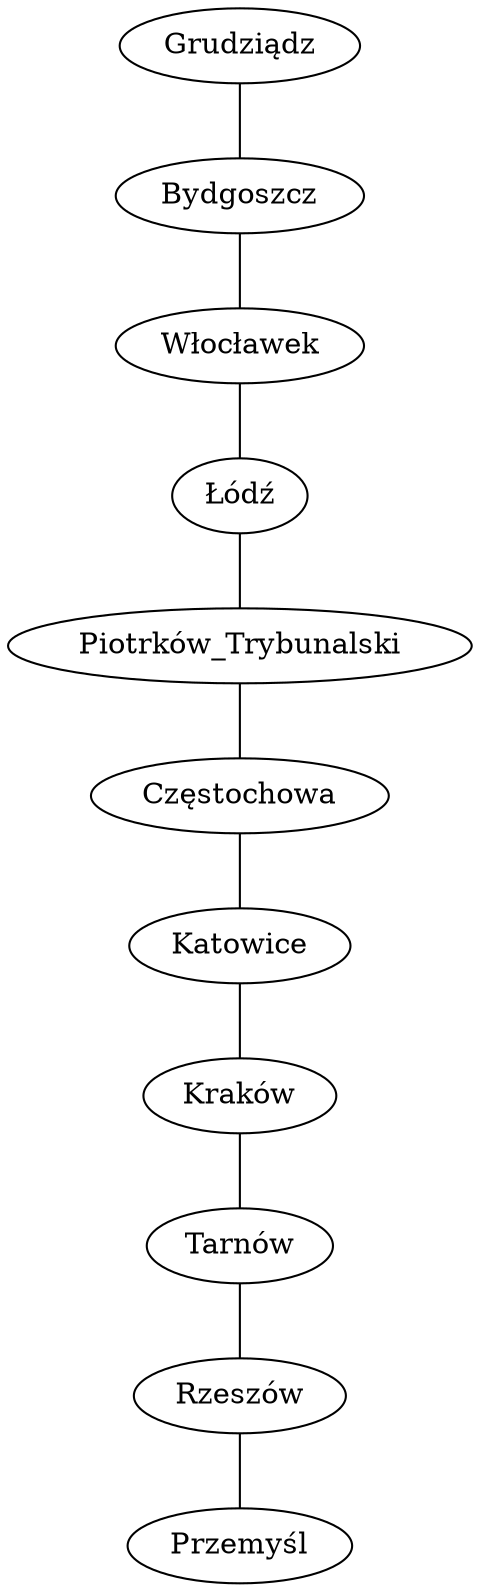 graph G {
Grudziądz [pos="53.49,18.75!"];
Grudziądz--Bydgoszcz;
Bydgoszcz[pos="53.12,18.01!"];
Bydgoszcz--Włocławek;
Włocławek[pos="52.66,19.06!"];
Włocławek--Łódź;
Łódź[pos="51.77,19.46!"];
Łódź--Piotrków_Trybunalski;
Piotrków_Trybunalski[pos="51.41,19.7!"];
Piotrków_Trybunalski--Częstochowa;
Częstochowa[pos="50.81,19.13!"];
Częstochowa--Katowice;
Katowice[pos="50.26,19.02!"];
Katowice--Kraków;
Kraków[pos="50.06,19.96!"];
Kraków--Tarnów;
Tarnów[pos="50.01,20.99!"];
Tarnów--Rzeszów;
Rzeszów[pos="50.05,22.0!"];
Rzeszów--Przemyśl;
Przemyśl [pos="49.79,22.78!"];
}
